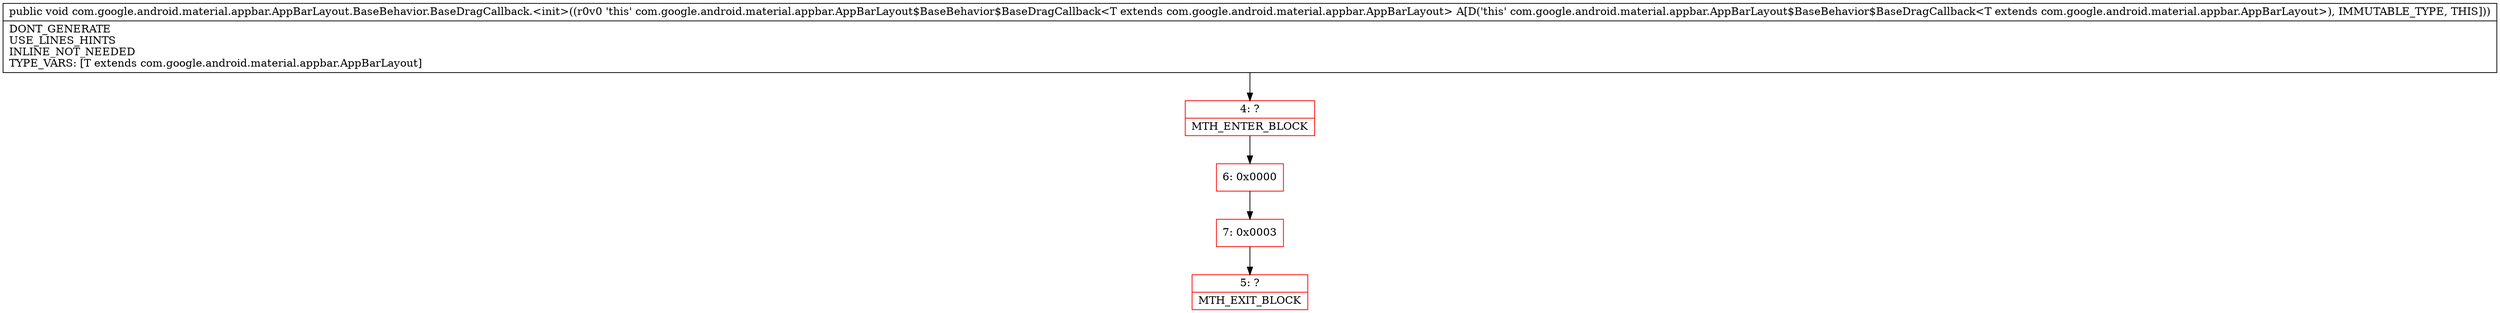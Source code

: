 digraph "CFG forcom.google.android.material.appbar.AppBarLayout.BaseBehavior.BaseDragCallback.\<init\>()V" {
subgraph cluster_Region_163388230 {
label = "R(0)";
node [shape=record,color=blue];
}
Node_4 [shape=record,color=red,label="{4\:\ ?|MTH_ENTER_BLOCK\l}"];
Node_6 [shape=record,color=red,label="{6\:\ 0x0000}"];
Node_7 [shape=record,color=red,label="{7\:\ 0x0003}"];
Node_5 [shape=record,color=red,label="{5\:\ ?|MTH_EXIT_BLOCK\l}"];
MethodNode[shape=record,label="{public void com.google.android.material.appbar.AppBarLayout.BaseBehavior.BaseDragCallback.\<init\>((r0v0 'this' com.google.android.material.appbar.AppBarLayout$BaseBehavior$BaseDragCallback\<T extends com.google.android.material.appbar.AppBarLayout\> A[D('this' com.google.android.material.appbar.AppBarLayout$BaseBehavior$BaseDragCallback\<T extends com.google.android.material.appbar.AppBarLayout\>), IMMUTABLE_TYPE, THIS]))  | DONT_GENERATE\lUSE_LINES_HINTS\lINLINE_NOT_NEEDED\lTYPE_VARS: [T extends com.google.android.material.appbar.AppBarLayout]\l}"];
MethodNode -> Node_4;Node_4 -> Node_6;
Node_6 -> Node_7;
Node_7 -> Node_5;
}

